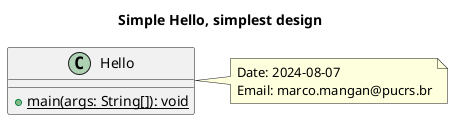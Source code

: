 @startuml

title Simple Hello, simplest design

class Hello {
    +{static} main(args: String[]): void
}

note right of Hello
  Date: 2024-08-07
  Email: marco.mangan@pucrs.br
end note

@enduml